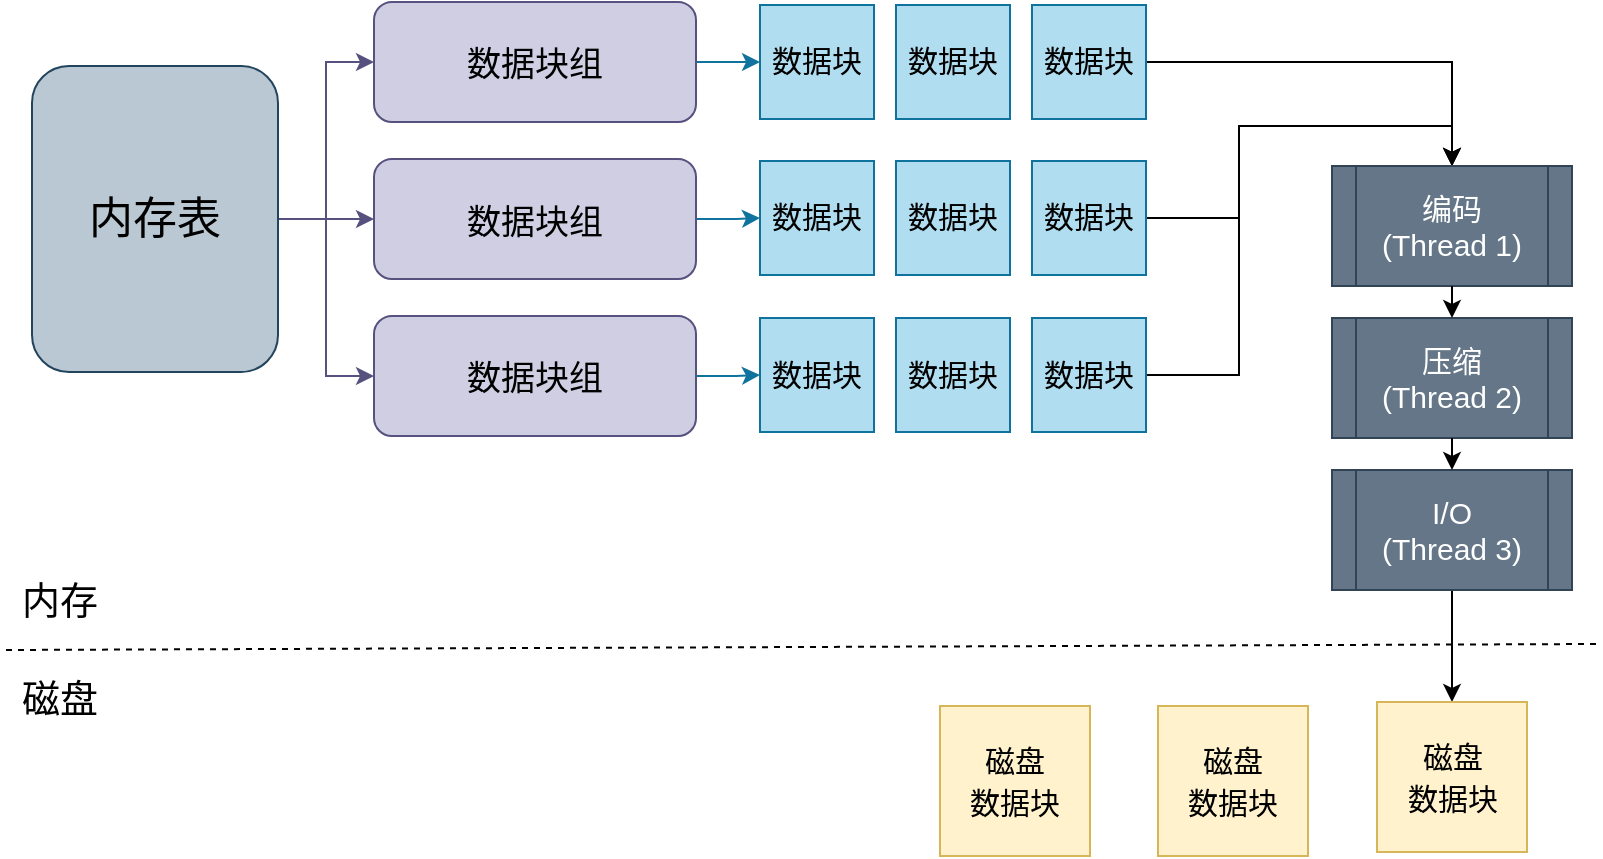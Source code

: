 <mxfile version="20.3.0" type="device"><diagram id="Q-w9wpcDHmU0jvP6PuT6" name="第 1 页"><mxGraphModel dx="1422" dy="905" grid="0" gridSize="10" guides="1" tooltips="1" connect="1" arrows="1" fold="1" page="1" pageScale="1" pageWidth="827" pageHeight="450" math="0" shadow="0"><root><mxCell id="0"/><mxCell id="1" parent="0"/><mxCell id="AWV35n2ljiEczZWKCJeU-5" style="edgeStyle=orthogonalEdgeStyle;rounded=0;orthogonalLoop=1;jettySize=auto;html=1;fontSize=22;fillColor=#d0cee2;strokeColor=#56517e;" edge="1" parent="1" source="AWV35n2ljiEczZWKCJeU-1" target="AWV35n2ljiEczZWKCJeU-2"><mxGeometry relative="1" as="geometry"/></mxCell><mxCell id="AWV35n2ljiEczZWKCJeU-6" style="edgeStyle=orthogonalEdgeStyle;rounded=0;orthogonalLoop=1;jettySize=auto;html=1;fontSize=22;fillColor=#d0cee2;strokeColor=#56517e;" edge="1" parent="1" source="AWV35n2ljiEczZWKCJeU-1" target="AWV35n2ljiEczZWKCJeU-3"><mxGeometry relative="1" as="geometry"/></mxCell><mxCell id="AWV35n2ljiEczZWKCJeU-7" style="edgeStyle=orthogonalEdgeStyle;rounded=0;orthogonalLoop=1;jettySize=auto;html=1;fontSize=22;fillColor=#d0cee2;strokeColor=#56517e;" edge="1" parent="1" source="AWV35n2ljiEczZWKCJeU-1" target="AWV35n2ljiEczZWKCJeU-4"><mxGeometry relative="1" as="geometry"/></mxCell><mxCell id="AWV35n2ljiEczZWKCJeU-1" value="&lt;font style=&quot;font-size: 22px;&quot;&gt;内存表&lt;/font&gt;" style="rounded=1;whiteSpace=wrap;html=1;fillColor=#bac8d3;strokeColor=#23445d;" vertex="1" parent="1"><mxGeometry x="30" y="37" width="123" height="153" as="geometry"/></mxCell><mxCell id="AWV35n2ljiEczZWKCJeU-9" style="edgeStyle=orthogonalEdgeStyle;rounded=0;orthogonalLoop=1;jettySize=auto;html=1;entryX=0;entryY=0.5;entryDx=0;entryDy=0;fontSize=15;fillColor=#b1ddf0;strokeColor=#10739e;" edge="1" parent="1" source="AWV35n2ljiEczZWKCJeU-2" target="AWV35n2ljiEczZWKCJeU-8"><mxGeometry relative="1" as="geometry"/></mxCell><mxCell id="AWV35n2ljiEczZWKCJeU-2" value="&lt;font style=&quot;font-size: 17px;&quot;&gt;数据块组&lt;/font&gt;" style="rounded=1;whiteSpace=wrap;html=1;fontSize=22;fillColor=#d0cee2;strokeColor=#56517e;" vertex="1" parent="1"><mxGeometry x="201" y="5" width="161" height="60" as="geometry"/></mxCell><mxCell id="AWV35n2ljiEczZWKCJeU-18" style="edgeStyle=orthogonalEdgeStyle;rounded=0;orthogonalLoop=1;jettySize=auto;html=1;entryX=0;entryY=0.5;entryDx=0;entryDy=0;fontSize=15;fillColor=#b1ddf0;strokeColor=#10739e;" edge="1" parent="1" source="AWV35n2ljiEczZWKCJeU-3" target="AWV35n2ljiEczZWKCJeU-12"><mxGeometry relative="1" as="geometry"/></mxCell><mxCell id="AWV35n2ljiEczZWKCJeU-3" value="&lt;font style=&quot;font-size: 17px;&quot;&gt;数据块组&lt;/font&gt;" style="rounded=1;whiteSpace=wrap;html=1;fontSize=22;fillColor=#d0cee2;strokeColor=#56517e;" vertex="1" parent="1"><mxGeometry x="201" y="83.5" width="161" height="60" as="geometry"/></mxCell><mxCell id="AWV35n2ljiEczZWKCJeU-19" style="edgeStyle=orthogonalEdgeStyle;rounded=0;orthogonalLoop=1;jettySize=auto;html=1;fontSize=15;fillColor=#b1ddf0;strokeColor=#10739e;" edge="1" parent="1" source="AWV35n2ljiEczZWKCJeU-4" target="AWV35n2ljiEczZWKCJeU-15"><mxGeometry relative="1" as="geometry"/></mxCell><mxCell id="AWV35n2ljiEczZWKCJeU-4" value="&lt;font style=&quot;font-size: 17px;&quot;&gt;数据块组&lt;/font&gt;" style="rounded=1;whiteSpace=wrap;html=1;fontSize=22;fillColor=#d0cee2;strokeColor=#56517e;" vertex="1" parent="1"><mxGeometry x="201" y="162" width="161" height="60" as="geometry"/></mxCell><mxCell id="AWV35n2ljiEczZWKCJeU-8" value="&lt;font style=&quot;font-size: 15px;&quot;&gt;数据块&lt;/font&gt;" style="whiteSpace=wrap;html=1;aspect=fixed;fontSize=17;fillColor=#b1ddf0;strokeColor=#10739e;" vertex="1" parent="1"><mxGeometry x="394" y="6.5" width="57" height="57" as="geometry"/></mxCell><mxCell id="AWV35n2ljiEczZWKCJeU-10" value="&lt;font style=&quot;font-size: 15px;&quot;&gt;数据块&lt;/font&gt;" style="whiteSpace=wrap;html=1;aspect=fixed;fontSize=17;fillColor=#b1ddf0;strokeColor=#10739e;" vertex="1" parent="1"><mxGeometry x="462" y="6.5" width="57" height="57" as="geometry"/></mxCell><mxCell id="AWV35n2ljiEczZWKCJeU-23" style="edgeStyle=orthogonalEdgeStyle;rounded=0;orthogonalLoop=1;jettySize=auto;html=1;entryX=0.5;entryY=0;entryDx=0;entryDy=0;fontSize=15;" edge="1" parent="1" source="AWV35n2ljiEczZWKCJeU-11" target="AWV35n2ljiEczZWKCJeU-20"><mxGeometry relative="1" as="geometry"/></mxCell><mxCell id="AWV35n2ljiEczZWKCJeU-11" value="&lt;font style=&quot;font-size: 15px;&quot;&gt;数据块&lt;/font&gt;" style="whiteSpace=wrap;html=1;aspect=fixed;fontSize=17;fillColor=#b1ddf0;strokeColor=#10739e;" vertex="1" parent="1"><mxGeometry x="530" y="6.5" width="57" height="57" as="geometry"/></mxCell><mxCell id="AWV35n2ljiEczZWKCJeU-12" value="&lt;font style=&quot;font-size: 15px;&quot;&gt;数据块&lt;/font&gt;" style="whiteSpace=wrap;html=1;aspect=fixed;fontSize=17;fillColor=#b1ddf0;strokeColor=#10739e;" vertex="1" parent="1"><mxGeometry x="394" y="84.5" width="57" height="57" as="geometry"/></mxCell><mxCell id="AWV35n2ljiEczZWKCJeU-13" value="&lt;font style=&quot;font-size: 15px;&quot;&gt;数据块&lt;/font&gt;" style="whiteSpace=wrap;html=1;aspect=fixed;fontSize=17;fillColor=#b1ddf0;strokeColor=#10739e;" vertex="1" parent="1"><mxGeometry x="462" y="84.5" width="57" height="57" as="geometry"/></mxCell><mxCell id="AWV35n2ljiEczZWKCJeU-22" style="edgeStyle=orthogonalEdgeStyle;rounded=0;orthogonalLoop=1;jettySize=auto;html=1;entryX=0.5;entryY=0;entryDx=0;entryDy=0;fontSize=15;" edge="1" parent="1" source="AWV35n2ljiEczZWKCJeU-14" target="AWV35n2ljiEczZWKCJeU-20"><mxGeometry relative="1" as="geometry"/></mxCell><mxCell id="AWV35n2ljiEczZWKCJeU-14" value="&lt;font style=&quot;font-size: 15px;&quot;&gt;数据块&lt;/font&gt;" style="whiteSpace=wrap;html=1;aspect=fixed;fontSize=17;fillColor=#b1ddf0;strokeColor=#10739e;" vertex="1" parent="1"><mxGeometry x="530" y="84.5" width="57" height="57" as="geometry"/></mxCell><mxCell id="AWV35n2ljiEczZWKCJeU-15" value="&lt;font style=&quot;font-size: 15px;&quot;&gt;数据块&lt;/font&gt;" style="whiteSpace=wrap;html=1;aspect=fixed;fontSize=17;fillColor=#b1ddf0;strokeColor=#10739e;" vertex="1" parent="1"><mxGeometry x="394" y="163" width="57" height="57" as="geometry"/></mxCell><mxCell id="AWV35n2ljiEczZWKCJeU-16" value="&lt;font style=&quot;font-size: 15px;&quot;&gt;数据块&lt;/font&gt;" style="whiteSpace=wrap;html=1;aspect=fixed;fontSize=17;fillColor=#b1ddf0;strokeColor=#10739e;" vertex="1" parent="1"><mxGeometry x="462" y="163" width="57" height="57" as="geometry"/></mxCell><mxCell id="AWV35n2ljiEczZWKCJeU-21" style="edgeStyle=orthogonalEdgeStyle;rounded=0;orthogonalLoop=1;jettySize=auto;html=1;entryX=0.5;entryY=0;entryDx=0;entryDy=0;fontSize=15;" edge="1" parent="1" source="AWV35n2ljiEczZWKCJeU-17" target="AWV35n2ljiEczZWKCJeU-20"><mxGeometry relative="1" as="geometry"/></mxCell><mxCell id="AWV35n2ljiEczZWKCJeU-17" value="&lt;font style=&quot;font-size: 15px;&quot;&gt;数据块&lt;/font&gt;" style="whiteSpace=wrap;html=1;aspect=fixed;fontSize=17;fillColor=#b1ddf0;strokeColor=#10739e;" vertex="1" parent="1"><mxGeometry x="530" y="163" width="57" height="57" as="geometry"/></mxCell><mxCell id="AWV35n2ljiEczZWKCJeU-20" value="编码&lt;br&gt;(Thread 1)" style="shape=process;whiteSpace=wrap;html=1;backgroundOutline=1;fontSize=15;fillColor=#647687;fontColor=#ffffff;strokeColor=#314354;" vertex="1" parent="1"><mxGeometry x="680" y="87" width="120" height="60" as="geometry"/></mxCell><mxCell id="AWV35n2ljiEczZWKCJeU-24" value="压缩&lt;br&gt;(Thread 2)" style="shape=process;whiteSpace=wrap;html=1;backgroundOutline=1;fontSize=15;fillColor=#647687;fontColor=#ffffff;strokeColor=#314354;" vertex="1" parent="1"><mxGeometry x="680" y="163" width="120" height="60" as="geometry"/></mxCell><mxCell id="AWV35n2ljiEczZWKCJeU-32" style="edgeStyle=orthogonalEdgeStyle;rounded=0;orthogonalLoop=1;jettySize=auto;html=1;entryX=0.5;entryY=0;entryDx=0;entryDy=0;fontSize=15;" edge="1" parent="1" source="AWV35n2ljiEczZWKCJeU-25" target="AWV35n2ljiEczZWKCJeU-31"><mxGeometry relative="1" as="geometry"/></mxCell><mxCell id="AWV35n2ljiEczZWKCJeU-25" value="I/O&lt;br&gt;(Thread 3)" style="shape=process;whiteSpace=wrap;html=1;backgroundOutline=1;fontSize=15;fillColor=#647687;fontColor=#ffffff;strokeColor=#314354;" vertex="1" parent="1"><mxGeometry x="680" y="239" width="120" height="60" as="geometry"/></mxCell><mxCell id="AWV35n2ljiEczZWKCJeU-26" value="" style="endArrow=none;html=1;rounded=0;fontSize=15;dashed=1;" edge="1" parent="1"><mxGeometry width="50" height="50" relative="1" as="geometry"><mxPoint x="17" y="329" as="sourcePoint"/><mxPoint x="813" y="326" as="targetPoint"/></mxGeometry></mxCell><mxCell id="AWV35n2ljiEczZWKCJeU-27" value="" style="endArrow=classic;html=1;rounded=0;fontSize=15;entryX=0.5;entryY=0;entryDx=0;entryDy=0;exitX=0.5;exitY=1;exitDx=0;exitDy=0;" edge="1" parent="1" source="AWV35n2ljiEczZWKCJeU-20" target="AWV35n2ljiEczZWKCJeU-24"><mxGeometry width="50" height="50" relative="1" as="geometry"><mxPoint x="523" y="268" as="sourcePoint"/><mxPoint x="573" y="218" as="targetPoint"/></mxGeometry></mxCell><mxCell id="AWV35n2ljiEczZWKCJeU-28" value="" style="endArrow=classic;html=1;rounded=0;fontSize=15;entryX=0.5;entryY=0;entryDx=0;entryDy=0;exitX=0.5;exitY=1;exitDx=0;exitDy=0;" edge="1" parent="1" source="AWV35n2ljiEczZWKCJeU-24" target="AWV35n2ljiEczZWKCJeU-25"><mxGeometry width="50" height="50" relative="1" as="geometry"><mxPoint x="750" y="157" as="sourcePoint"/><mxPoint x="750" y="173" as="targetPoint"/></mxGeometry></mxCell><mxCell id="AWV35n2ljiEczZWKCJeU-29" value="&lt;span style=&quot;font-size: 15px;&quot;&gt;磁盘&lt;br&gt;数据块&lt;/span&gt;" style="whiteSpace=wrap;html=1;aspect=fixed;fontSize=17;fillColor=#fff2cc;strokeColor=#d6b656;" vertex="1" parent="1"><mxGeometry x="484" y="357" width="75" height="75" as="geometry"/></mxCell><mxCell id="AWV35n2ljiEczZWKCJeU-30" value="&lt;span style=&quot;font-size: 15px;&quot;&gt;磁盘&lt;br&gt;数据块&lt;/span&gt;" style="whiteSpace=wrap;html=1;aspect=fixed;fontSize=17;fillColor=#fff2cc;strokeColor=#d6b656;" vertex="1" parent="1"><mxGeometry x="593" y="357" width="75" height="75" as="geometry"/></mxCell><mxCell id="AWV35n2ljiEczZWKCJeU-31" value="&lt;span style=&quot;font-size: 15px;&quot;&gt;磁盘&lt;br&gt;数据块&lt;/span&gt;" style="whiteSpace=wrap;html=1;aspect=fixed;fontSize=17;fillColor=#fff2cc;strokeColor=#d6b656;" vertex="1" parent="1"><mxGeometry x="702.5" y="355" width="75" height="75" as="geometry"/></mxCell><mxCell id="AWV35n2ljiEczZWKCJeU-33" value="&lt;font style=&quot;font-size: 19px;&quot;&gt;内存&lt;/font&gt;" style="text;html=1;strokeColor=none;fillColor=none;align=center;verticalAlign=middle;whiteSpace=wrap;rounded=0;fontSize=15;" vertex="1" parent="1"><mxGeometry x="14" y="290" width="60" height="30" as="geometry"/></mxCell><mxCell id="AWV35n2ljiEczZWKCJeU-34" value="&lt;font style=&quot;font-size: 19px;&quot;&gt;磁盘&lt;/font&gt;" style="text;html=1;strokeColor=none;fillColor=none;align=center;verticalAlign=middle;whiteSpace=wrap;rounded=0;fontSize=15;" vertex="1" parent="1"><mxGeometry x="14" y="339" width="60" height="30" as="geometry"/></mxCell></root></mxGraphModel></diagram></mxfile>